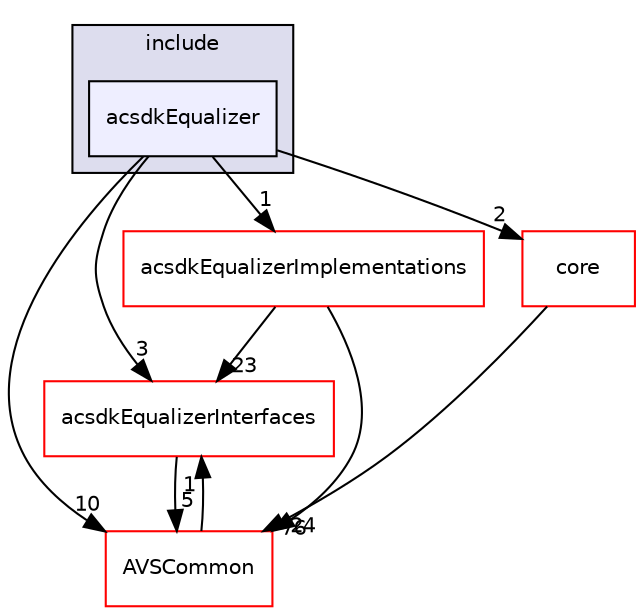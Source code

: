 digraph "/workplace/avs-device-sdk/capabilities/Equalizer/acsdkEqualizer/include/acsdkEqualizer" {
  compound=true
  node [ fontsize="10", fontname="Helvetica"];
  edge [ labelfontsize="10", labelfontname="Helvetica"];
  subgraph clusterdir_049e8ab655f5d128d18b571dc28774ac {
    graph [ bgcolor="#ddddee", pencolor="black", label="include" fontname="Helvetica", fontsize="10", URL="dir_049e8ab655f5d128d18b571dc28774ac.html"]
  dir_d2e21368814cf67006cd825ac7456a3f [shape=box, label="acsdkEqualizer", style="filled", fillcolor="#eeeeff", pencolor="black", URL="dir_d2e21368814cf67006cd825ac7456a3f.html"];
  }
  dir_e13649c008142110e36acbd52973a0dc [shape=box label="acsdkEqualizerInterfaces" fillcolor="white" style="filled" color="red" URL="dir_e13649c008142110e36acbd52973a0dc.html"];
  dir_13e65effb2bde530b17b3d5eefcd0266 [shape=box label="AVSCommon" fillcolor="white" style="filled" color="red" URL="dir_13e65effb2bde530b17b3d5eefcd0266.html"];
  dir_4270bfced15e0e73154b13468c7c9ad9 [shape=box label="core" fillcolor="white" style="filled" color="red" URL="dir_4270bfced15e0e73154b13468c7c9ad9.html"];
  dir_2a36deac1a3e1a226a789cbfacbb8bfa [shape=box label="acsdkEqualizerImplementations" fillcolor="white" style="filled" color="red" URL="dir_2a36deac1a3e1a226a789cbfacbb8bfa.html"];
  dir_e13649c008142110e36acbd52973a0dc->dir_13e65effb2bde530b17b3d5eefcd0266 [headlabel="5", labeldistance=1.5 headhref="dir_000320_000017.html"];
  dir_13e65effb2bde530b17b3d5eefcd0266->dir_e13649c008142110e36acbd52973a0dc [headlabel="1", labeldistance=1.5 headhref="dir_000017_000320.html"];
  dir_4270bfced15e0e73154b13468c7c9ad9->dir_13e65effb2bde530b17b3d5eefcd0266 [headlabel="76", labeldistance=1.5 headhref="dir_000461_000017.html"];
  dir_d2e21368814cf67006cd825ac7456a3f->dir_e13649c008142110e36acbd52973a0dc [headlabel="3", labeldistance=1.5 headhref="dir_000313_000320.html"];
  dir_d2e21368814cf67006cd825ac7456a3f->dir_13e65effb2bde530b17b3d5eefcd0266 [headlabel="10", labeldistance=1.5 headhref="dir_000313_000017.html"];
  dir_d2e21368814cf67006cd825ac7456a3f->dir_4270bfced15e0e73154b13468c7c9ad9 [headlabel="2", labeldistance=1.5 headhref="dir_000313_000461.html"];
  dir_d2e21368814cf67006cd825ac7456a3f->dir_2a36deac1a3e1a226a789cbfacbb8bfa [headlabel="1", labeldistance=1.5 headhref="dir_000313_000315.html"];
  dir_2a36deac1a3e1a226a789cbfacbb8bfa->dir_e13649c008142110e36acbd52973a0dc [headlabel="23", labeldistance=1.5 headhref="dir_000315_000320.html"];
  dir_2a36deac1a3e1a226a789cbfacbb8bfa->dir_13e65effb2bde530b17b3d5eefcd0266 [headlabel="24", labeldistance=1.5 headhref="dir_000315_000017.html"];
}
